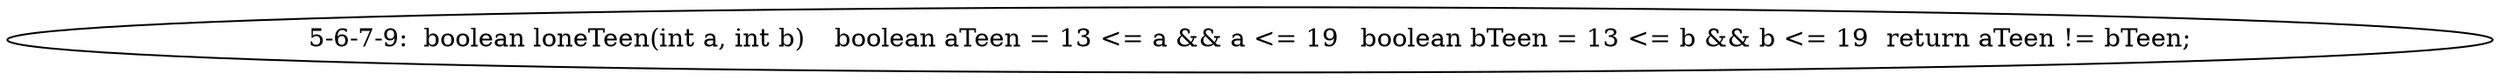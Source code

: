 digraph result_test { 
// graph-vertices
  a3  [label="5-6-7-9:  boolean loneTeen(int a, int b)	boolean aTeen = 13 <= a && a <= 19	boolean bTeen = 13 <= b && b <= 19	return aTeen != bTeen;"]; 
// graph-edges
}